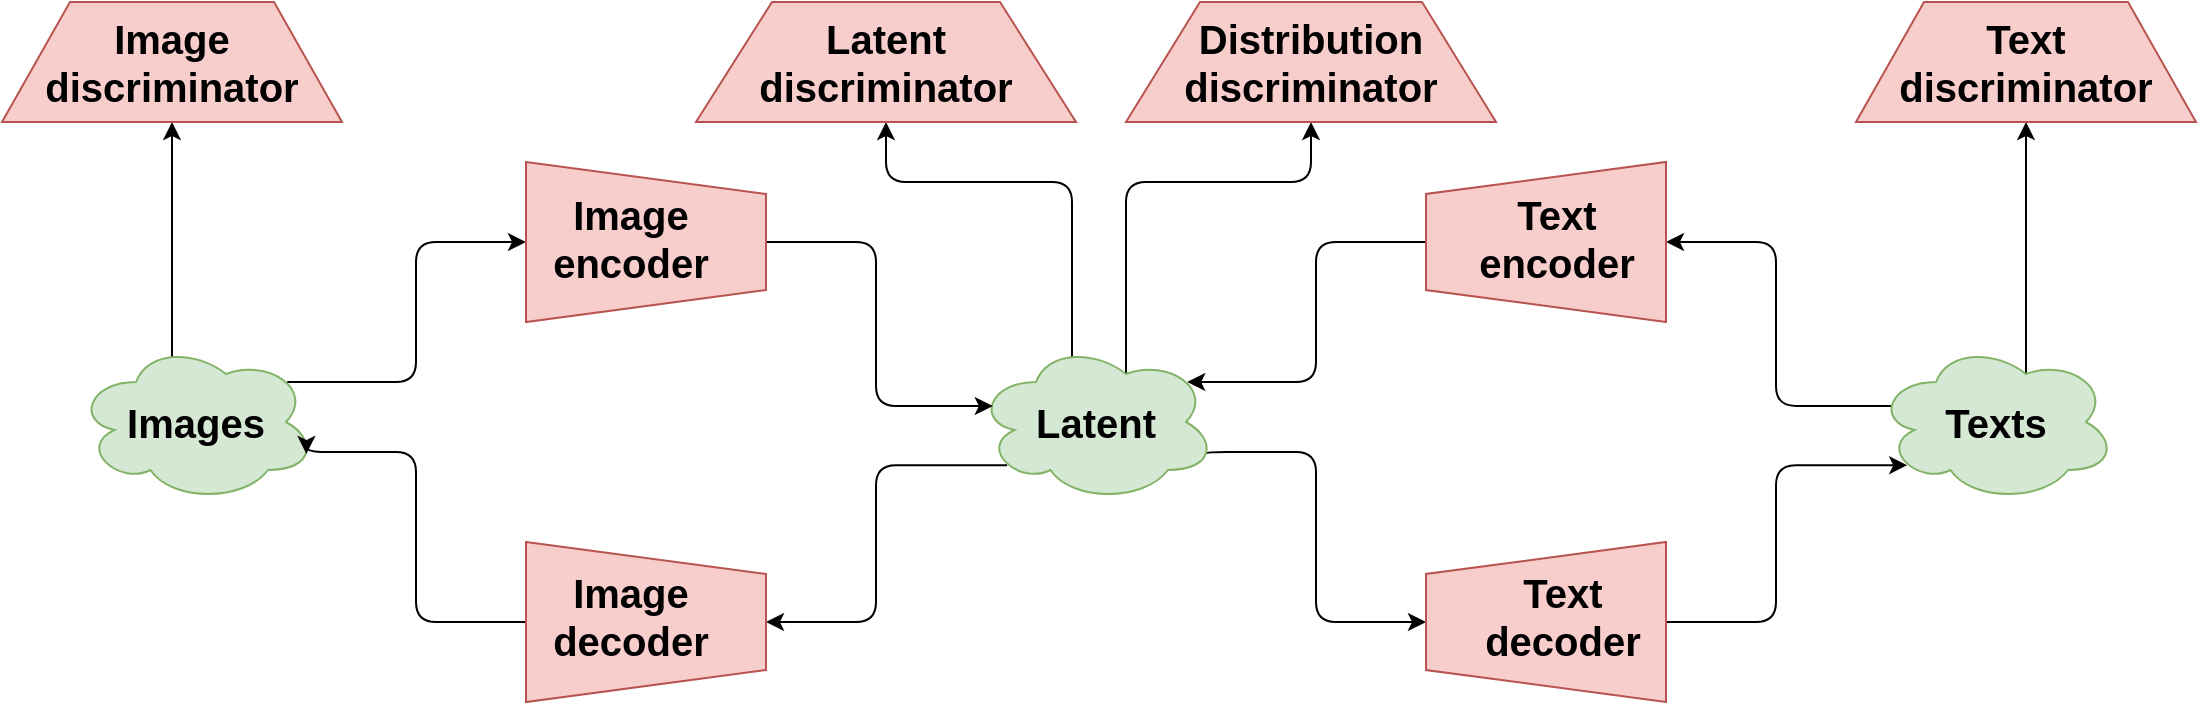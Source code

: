 <mxfile version="12.3.3" type="device" pages="1"><diagram id="B_fnVvSWLWMzsK2Fe9e8" name="Page-1"><mxGraphModel dx="1594" dy="911" grid="1" gridSize="10" guides="1" tooltips="1" connect="1" arrows="1" fold="1" page="1" pageScale="1" pageWidth="827" pageHeight="1169" math="0" shadow="0"><root><mxCell id="0"/><mxCell id="1" parent="0"/><mxCell id="wLs63FKnqFCxyAmekNBa-25" style="edgeStyle=segmentEdgeStyle;orthogonalLoop=1;jettySize=auto;html=1;exitX=0.4;exitY=0.1;exitDx=0;exitDy=0;exitPerimeter=0;entryX=0.5;entryY=1;entryDx=0;entryDy=0;" edge="1" parent="1" source="wLs63FKnqFCxyAmekNBa-1" target="wLs63FKnqFCxyAmekNBa-24"><mxGeometry relative="1" as="geometry"/></mxCell><mxCell id="wLs63FKnqFCxyAmekNBa-34" style="edgeStyle=segmentEdgeStyle;orthogonalLoop=1;jettySize=auto;html=1;exitX=0.88;exitY=0.25;exitDx=0;exitDy=0;exitPerimeter=0;entryX=0.5;entryY=1;entryDx=0;entryDy=0;" edge="1" parent="1" source="wLs63FKnqFCxyAmekNBa-1" target="wLs63FKnqFCxyAmekNBa-3"><mxGeometry relative="1" as="geometry"><Array as="points"><mxPoint x="240" y="330"/><mxPoint x="240" y="260"/></Array></mxGeometry></mxCell><mxCell id="wLs63FKnqFCxyAmekNBa-1" value="&lt;b&gt;&lt;font style=&quot;font-size: 20px&quot;&gt;Images&lt;/font&gt;&lt;/b&gt;" style="ellipse;shape=cloud;whiteSpace=wrap;html=1;fillColor=#d5e8d4;strokeColor=#82b366;" vertex="1" parent="1"><mxGeometry x="70" y="310" width="120" height="80" as="geometry"/></mxCell><mxCell id="wLs63FKnqFCxyAmekNBa-32" style="edgeStyle=segmentEdgeStyle;orthogonalLoop=1;jettySize=auto;html=1;exitX=0.13;exitY=0.77;exitDx=0;exitDy=0;exitPerimeter=0;entryX=0.5;entryY=0;entryDx=0;entryDy=0;" edge="1" parent="1" source="wLs63FKnqFCxyAmekNBa-2" target="wLs63FKnqFCxyAmekNBa-10"><mxGeometry relative="1" as="geometry"><Array as="points"><mxPoint x="470" y="371"/><mxPoint x="470" y="450"/></Array></mxGeometry></mxCell><mxCell id="wLs63FKnqFCxyAmekNBa-35" style="edgeStyle=segmentEdgeStyle;orthogonalLoop=1;jettySize=auto;html=1;exitX=0.4;exitY=0.1;exitDx=0;exitDy=0;exitPerimeter=0;entryX=0.5;entryY=1;entryDx=0;entryDy=0;" edge="1" parent="1" source="wLs63FKnqFCxyAmekNBa-2" target="wLs63FKnqFCxyAmekNBa-27"><mxGeometry relative="1" as="geometry"><Array as="points"><mxPoint x="568" y="230"/><mxPoint x="475" y="230"/></Array></mxGeometry></mxCell><mxCell id="wLs63FKnqFCxyAmekNBa-37" style="edgeStyle=segmentEdgeStyle;orthogonalLoop=1;jettySize=auto;html=1;exitX=0.96;exitY=0.7;exitDx=0;exitDy=0;exitPerimeter=0;entryX=0.5;entryY=0;entryDx=0;entryDy=0;" edge="1" parent="1" source="wLs63FKnqFCxyAmekNBa-2" target="wLs63FKnqFCxyAmekNBa-14"><mxGeometry relative="1" as="geometry"><Array as="points"><mxPoint x="690" y="365"/><mxPoint x="690" y="450"/></Array></mxGeometry></mxCell><mxCell id="wLs63FKnqFCxyAmekNBa-40" style="edgeStyle=segmentEdgeStyle;orthogonalLoop=1;jettySize=auto;html=1;exitX=0.625;exitY=0.2;exitDx=0;exitDy=0;exitPerimeter=0;entryX=0.5;entryY=1;entryDx=0;entryDy=0;" edge="1" parent="1" source="wLs63FKnqFCxyAmekNBa-2" target="wLs63FKnqFCxyAmekNBa-30"><mxGeometry relative="1" as="geometry"><Array as="points"><mxPoint x="595" y="230"/><mxPoint x="687" y="230"/></Array></mxGeometry></mxCell><mxCell id="wLs63FKnqFCxyAmekNBa-2" value="&lt;b&gt;&lt;font style=&quot;font-size: 20px&quot;&gt;Latent&lt;/font&gt;&lt;/b&gt;" style="ellipse;shape=cloud;whiteSpace=wrap;html=1;fillColor=#d5e8d4;strokeColor=#82b366;" vertex="1" parent="1"><mxGeometry x="520" y="310" width="120" height="80" as="geometry"/></mxCell><mxCell id="wLs63FKnqFCxyAmekNBa-31" style="edgeStyle=segmentEdgeStyle;orthogonalLoop=1;jettySize=auto;html=1;exitX=0.5;exitY=0;exitDx=0;exitDy=0;entryX=0.07;entryY=0.4;entryDx=0;entryDy=0;entryPerimeter=0;" edge="1" parent="1" source="wLs63FKnqFCxyAmekNBa-3" target="wLs63FKnqFCxyAmekNBa-2"><mxGeometry relative="1" as="geometry"><Array as="points"><mxPoint x="470" y="260"/><mxPoint x="470" y="342"/></Array></mxGeometry></mxCell><mxCell id="wLs63FKnqFCxyAmekNBa-3" value="" style="shape=trapezoid;perimeter=trapezoidPerimeter;whiteSpace=wrap;html=1;rotation=90;size=0.2;fillColor=#f8cecc;strokeColor=#b85450;" vertex="1" parent="1"><mxGeometry x="315" y="200" width="80" height="120" as="geometry"/></mxCell><mxCell id="wLs63FKnqFCxyAmekNBa-4" value="&lt;b style=&quot;font-size: 20px&quot;&gt;Image&lt;br&gt;encoder&lt;/b&gt;" style="text;html=1;align=center;verticalAlign=middle;resizable=0;points=[];;autosize=1;" vertex="1" parent="1"><mxGeometry x="302" y="238" width="90" height="40" as="geometry"/></mxCell><mxCell id="wLs63FKnqFCxyAmekNBa-26" style="edgeStyle=segmentEdgeStyle;orthogonalLoop=1;jettySize=auto;html=1;exitX=0.625;exitY=0.2;exitDx=0;exitDy=0;exitPerimeter=0;entryX=0.5;entryY=1;entryDx=0;entryDy=0;" edge="1" parent="1" source="wLs63FKnqFCxyAmekNBa-5" target="wLs63FKnqFCxyAmekNBa-23"><mxGeometry relative="1" as="geometry"/></mxCell><mxCell id="wLs63FKnqFCxyAmekNBa-39" style="edgeStyle=segmentEdgeStyle;orthogonalLoop=1;jettySize=auto;html=1;exitX=0.07;exitY=0.4;exitDx=0;exitDy=0;exitPerimeter=0;entryX=0.5;entryY=1;entryDx=0;entryDy=0;" edge="1" parent="1" source="wLs63FKnqFCxyAmekNBa-5" target="wLs63FKnqFCxyAmekNBa-13"><mxGeometry relative="1" as="geometry"><Array as="points"><mxPoint x="920" y="342"/><mxPoint x="920" y="260"/></Array></mxGeometry></mxCell><mxCell id="wLs63FKnqFCxyAmekNBa-5" value="&lt;b&gt;&lt;font style=&quot;font-size: 20px&quot;&gt;Texts&lt;/font&gt;&lt;/b&gt;" style="ellipse;shape=cloud;whiteSpace=wrap;html=1;fillColor=#d5e8d4;strokeColor=#82b366;" vertex="1" parent="1"><mxGeometry x="970" y="310" width="120" height="80" as="geometry"/></mxCell><mxCell id="wLs63FKnqFCxyAmekNBa-33" style="edgeStyle=segmentEdgeStyle;orthogonalLoop=1;jettySize=auto;html=1;exitX=0.5;exitY=1;exitDx=0;exitDy=0;entryX=0.96;entryY=0.7;entryDx=0;entryDy=0;entryPerimeter=0;" edge="1" parent="1" source="wLs63FKnqFCxyAmekNBa-10" target="wLs63FKnqFCxyAmekNBa-1"><mxGeometry relative="1" as="geometry"><Array as="points"><mxPoint x="240" y="450"/><mxPoint x="240" y="365"/></Array></mxGeometry></mxCell><mxCell id="wLs63FKnqFCxyAmekNBa-10" value="" style="shape=trapezoid;perimeter=trapezoidPerimeter;whiteSpace=wrap;html=1;rotation=90;size=0.2;fillColor=#f8cecc;strokeColor=#b85450;" vertex="1" parent="1"><mxGeometry x="315" y="390" width="80" height="120" as="geometry"/></mxCell><mxCell id="wLs63FKnqFCxyAmekNBa-36" style="edgeStyle=segmentEdgeStyle;orthogonalLoop=1;jettySize=auto;html=1;exitX=0.5;exitY=0;exitDx=0;exitDy=0;entryX=0.88;entryY=0.25;entryDx=0;entryDy=0;entryPerimeter=0;" edge="1" parent="1" source="wLs63FKnqFCxyAmekNBa-13" target="wLs63FKnqFCxyAmekNBa-2"><mxGeometry relative="1" as="geometry"><Array as="points"><mxPoint x="690" y="260"/><mxPoint x="690" y="330"/></Array></mxGeometry></mxCell><mxCell id="wLs63FKnqFCxyAmekNBa-13" value="" style="shape=trapezoid;perimeter=trapezoidPerimeter;whiteSpace=wrap;html=1;rotation=-90;size=0.2;fillColor=#f8cecc;strokeColor=#b85450;" vertex="1" parent="1"><mxGeometry x="765" y="200" width="80" height="120" as="geometry"/></mxCell><mxCell id="wLs63FKnqFCxyAmekNBa-38" style="edgeStyle=segmentEdgeStyle;orthogonalLoop=1;jettySize=auto;html=1;exitX=0.5;exitY=1;exitDx=0;exitDy=0;entryX=0.13;entryY=0.77;entryDx=0;entryDy=0;entryPerimeter=0;" edge="1" parent="1" source="wLs63FKnqFCxyAmekNBa-14" target="wLs63FKnqFCxyAmekNBa-5"><mxGeometry relative="1" as="geometry"><Array as="points"><mxPoint x="920" y="450"/><mxPoint x="920" y="371"/></Array></mxGeometry></mxCell><mxCell id="wLs63FKnqFCxyAmekNBa-14" value="" style="shape=trapezoid;perimeter=trapezoidPerimeter;whiteSpace=wrap;html=1;rotation=-90;size=0.2;fillColor=#f8cecc;strokeColor=#b85450;" vertex="1" parent="1"><mxGeometry x="765" y="390" width="80" height="120" as="geometry"/></mxCell><mxCell id="wLs63FKnqFCxyAmekNBa-20" value="&lt;b style=&quot;font-size: 20px&quot;&gt;Image&lt;br&gt;decoder&lt;/b&gt;" style="text;html=1;align=center;verticalAlign=middle;resizable=0;points=[];;autosize=1;" vertex="1" parent="1"><mxGeometry x="302" y="427" width="90" height="40" as="geometry"/></mxCell><mxCell id="wLs63FKnqFCxyAmekNBa-21" value="&lt;b style=&quot;font-size: 20px&quot;&gt;Text&lt;br&gt;decoder&lt;/b&gt;" style="text;html=1;align=center;verticalAlign=middle;resizable=0;points=[];;autosize=1;" vertex="1" parent="1"><mxGeometry x="768" y="427" width="90" height="40" as="geometry"/></mxCell><mxCell id="wLs63FKnqFCxyAmekNBa-22" value="&lt;b style=&quot;font-size: 20px&quot;&gt;Text&lt;br&gt;encoder&lt;/b&gt;" style="text;html=1;align=center;verticalAlign=middle;resizable=0;points=[];;autosize=1;" vertex="1" parent="1"><mxGeometry x="765" y="238" width="90" height="40" as="geometry"/></mxCell><mxCell id="wLs63FKnqFCxyAmekNBa-23" value="&lt;b style=&quot;font-size: 20px&quot;&gt;Text&lt;br&gt;discriminator&lt;/b&gt;" style="shape=trapezoid;perimeter=trapezoidPerimeter;whiteSpace=wrap;html=1;rotation=0;size=0.2;fillColor=#f8cecc;strokeColor=#b85450;" vertex="1" parent="1"><mxGeometry x="960" y="140" width="170" height="60" as="geometry"/></mxCell><mxCell id="wLs63FKnqFCxyAmekNBa-24" value="&lt;b style=&quot;font-size: 20px&quot;&gt;Image&lt;br&gt;discriminator&lt;/b&gt;" style="shape=trapezoid;perimeter=trapezoidPerimeter;whiteSpace=wrap;html=1;rotation=0;size=0.2;fillColor=#f8cecc;strokeColor=#b85450;" vertex="1" parent="1"><mxGeometry x="33" y="140" width="170" height="60" as="geometry"/></mxCell><mxCell id="wLs63FKnqFCxyAmekNBa-27" value="&lt;b style=&quot;font-size: 20px&quot;&gt;Latent&lt;br&gt;discriminator&lt;/b&gt;" style="shape=trapezoid;perimeter=trapezoidPerimeter;whiteSpace=wrap;html=1;rotation=0;size=0.2;fillColor=#f8cecc;strokeColor=#b85450;" vertex="1" parent="1"><mxGeometry x="380" y="140" width="190" height="60" as="geometry"/></mxCell><mxCell id="wLs63FKnqFCxyAmekNBa-30" value="&lt;b style=&quot;font-size: 20px&quot;&gt;Distribution&lt;br&gt;discriminator&lt;/b&gt;" style="shape=trapezoid;perimeter=trapezoidPerimeter;whiteSpace=wrap;html=1;rotation=0;size=0.2;fillColor=#f8cecc;strokeColor=#b85450;" vertex="1" parent="1"><mxGeometry x="595" y="140" width="185" height="60" as="geometry"/></mxCell></root></mxGraphModel></diagram></mxfile>